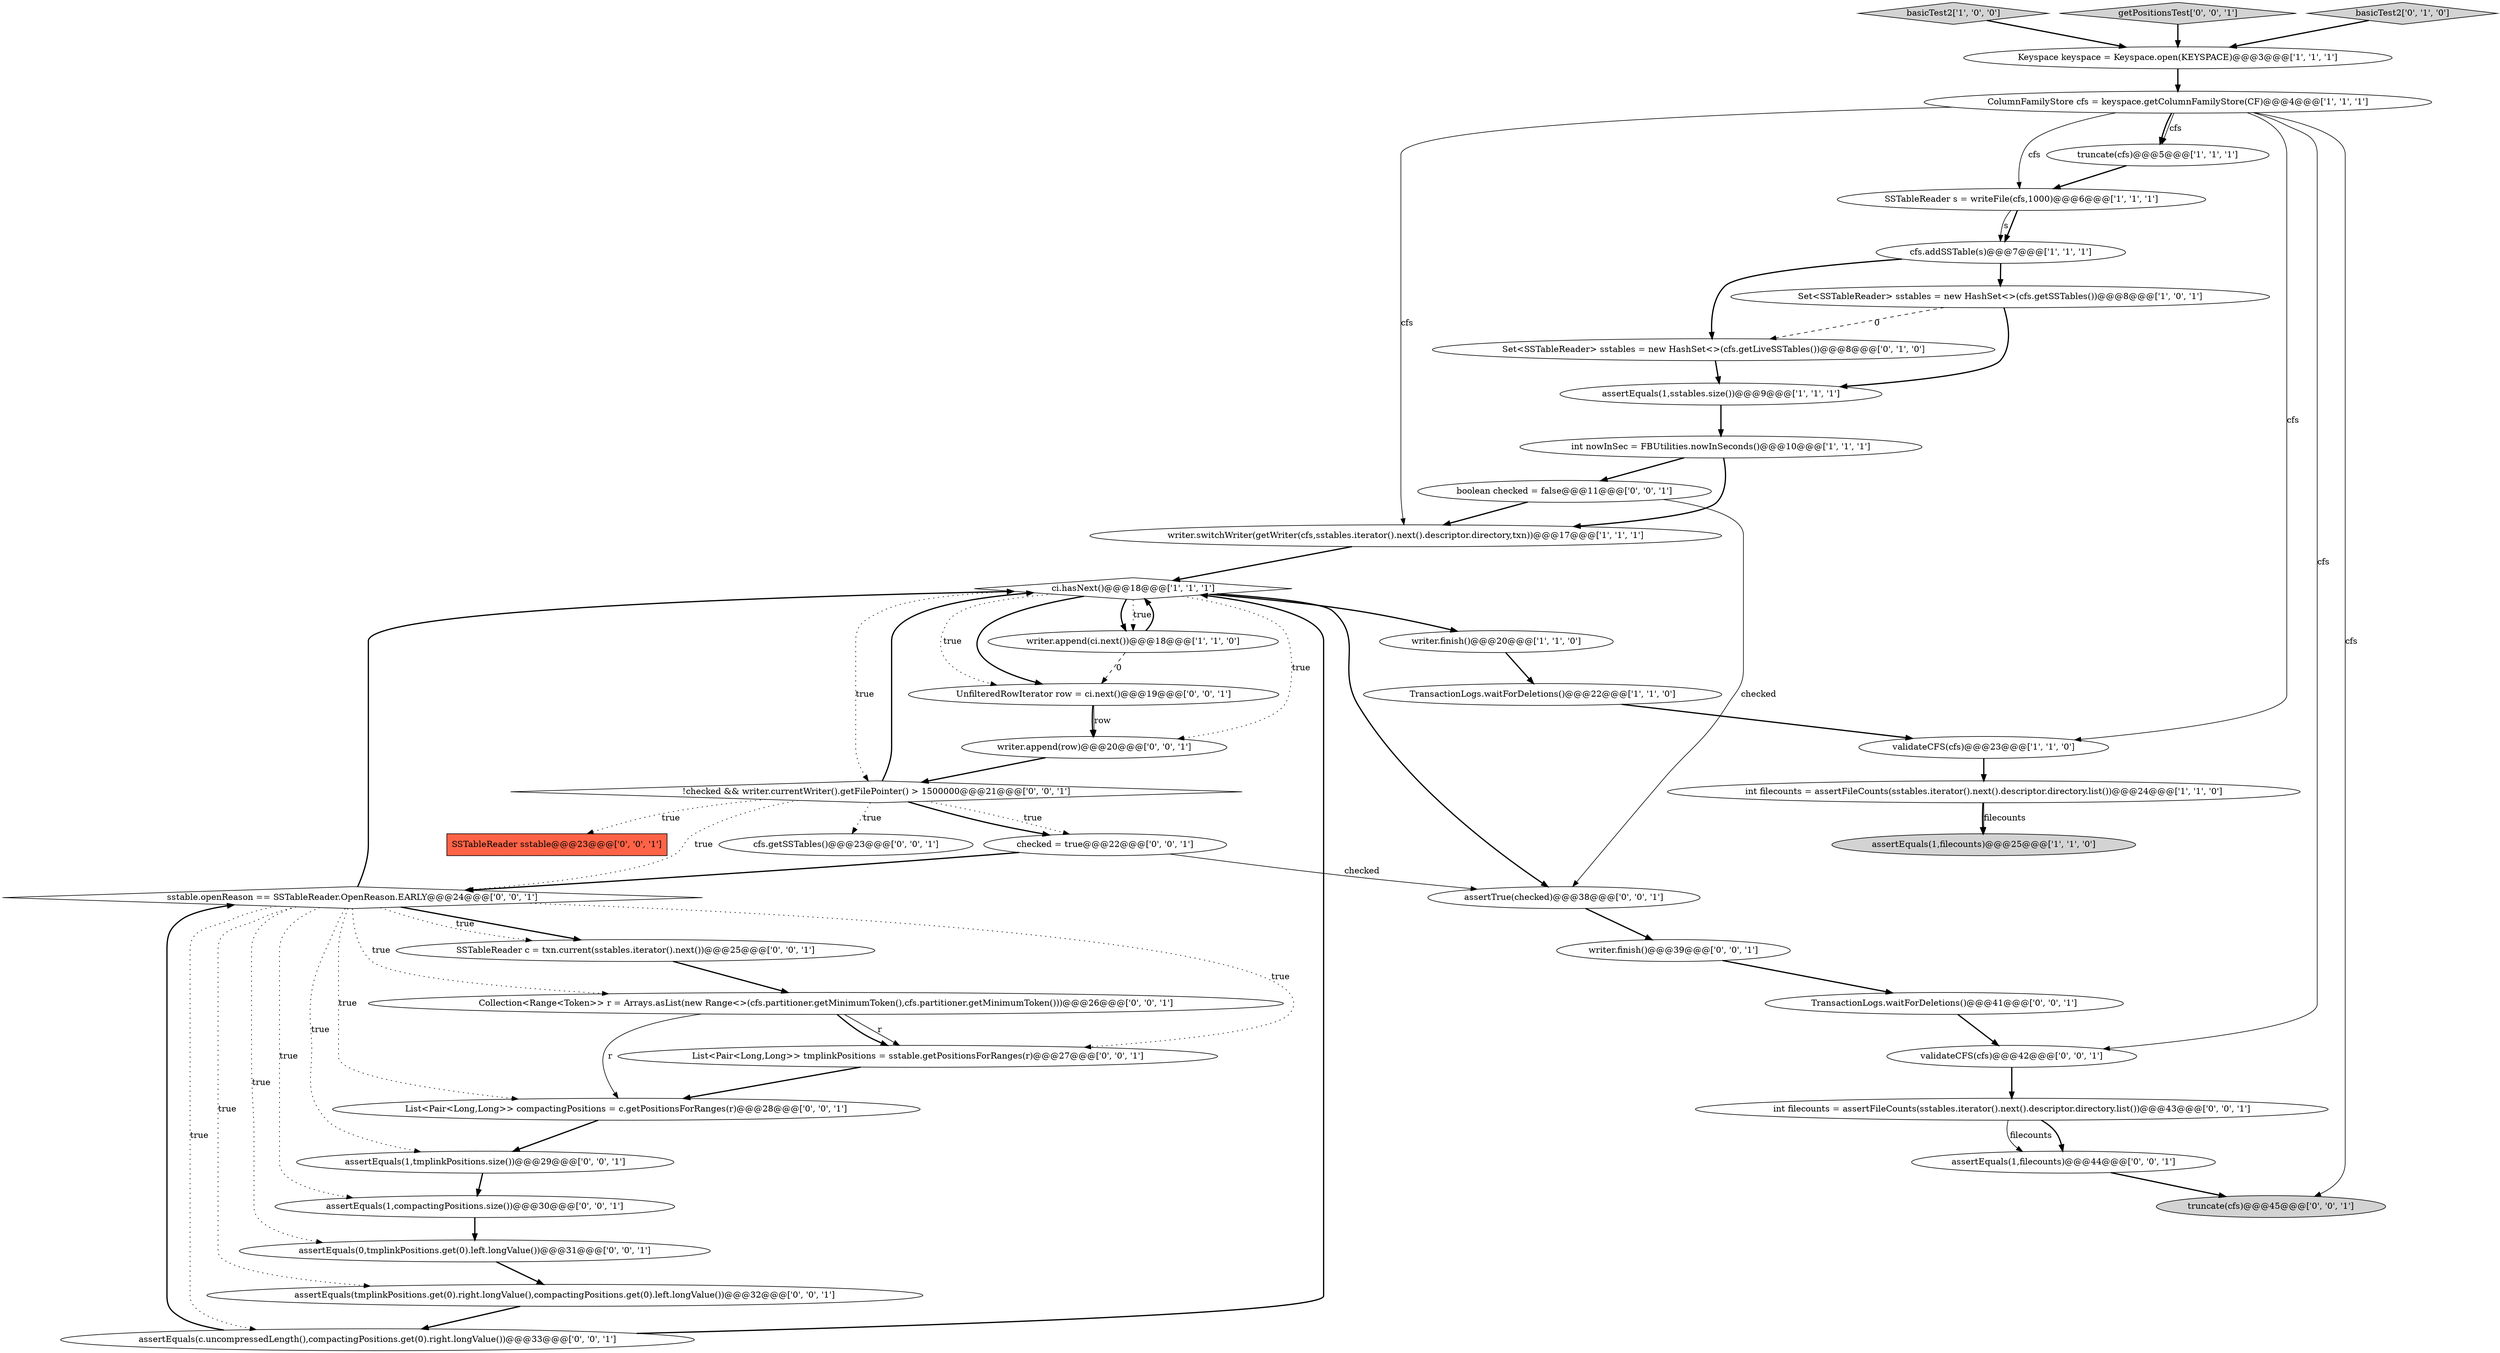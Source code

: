 digraph {
4 [style = filled, label = "basicTest2['1', '0', '0']", fillcolor = lightgray, shape = diamond image = "AAA0AAABBB1BBB"];
7 [style = filled, label = "assertEquals(1,filecounts)@@@25@@@['1', '1', '0']", fillcolor = lightgray, shape = ellipse image = "AAA0AAABBB1BBB"];
15 [style = filled, label = "cfs.addSSTable(s)@@@7@@@['1', '1', '1']", fillcolor = white, shape = ellipse image = "AAA0AAABBB1BBB"];
8 [style = filled, label = "SSTableReader s = writeFile(cfs,1000)@@@6@@@['1', '1', '1']", fillcolor = white, shape = ellipse image = "AAA0AAABBB1BBB"];
6 [style = filled, label = "ColumnFamilyStore cfs = keyspace.getColumnFamilyStore(CF)@@@4@@@['1', '1', '1']", fillcolor = white, shape = ellipse image = "AAA0AAABBB1BBB"];
29 [style = filled, label = "assertEquals(1,compactingPositions.size())@@@30@@@['0', '0', '1']", fillcolor = white, shape = ellipse image = "AAA0AAABBB3BBB"];
30 [style = filled, label = "sstable.openReason == SSTableReader.OpenReason.EARLY@@@24@@@['0', '0', '1']", fillcolor = white, shape = diamond image = "AAA0AAABBB3BBB"];
36 [style = filled, label = "SSTableReader sstable@@@23@@@['0', '0', '1']", fillcolor = tomato, shape = box image = "AAA0AAABBB3BBB"];
33 [style = filled, label = "truncate(cfs)@@@45@@@['0', '0', '1']", fillcolor = lightgray, shape = ellipse image = "AAA0AAABBB3BBB"];
18 [style = filled, label = "Set<SSTableReader> sstables = new HashSet<>(cfs.getLiveSSTables())@@@8@@@['0', '1', '0']", fillcolor = white, shape = ellipse image = "AAA1AAABBB2BBB"];
16 [style = filled, label = "TransactionLogs.waitForDeletions()@@@22@@@['1', '1', '0']", fillcolor = white, shape = ellipse image = "AAA0AAABBB1BBB"];
5 [style = filled, label = "writer.switchWriter(getWriter(cfs,sstables.iterator().next().descriptor.directory,txn))@@@17@@@['1', '1', '1']", fillcolor = white, shape = ellipse image = "AAA0AAABBB1BBB"];
1 [style = filled, label = "truncate(cfs)@@@5@@@['1', '1', '1']", fillcolor = white, shape = ellipse image = "AAA0AAABBB1BBB"];
37 [style = filled, label = "assertEquals(1,filecounts)@@@44@@@['0', '0', '1']", fillcolor = white, shape = ellipse image = "AAA0AAABBB3BBB"];
9 [style = filled, label = "Keyspace keyspace = Keyspace.open(KEYSPACE)@@@3@@@['1', '1', '1']", fillcolor = white, shape = ellipse image = "AAA0AAABBB1BBB"];
39 [style = filled, label = "validateCFS(cfs)@@@42@@@['0', '0', '1']", fillcolor = white, shape = ellipse image = "AAA0AAABBB3BBB"];
21 [style = filled, label = "Collection<Range<Token>> r = Arrays.asList(new Range<>(cfs.partitioner.getMinimumToken(),cfs.partitioner.getMinimumToken()))@@@26@@@['0', '0', '1']", fillcolor = white, shape = ellipse image = "AAA0AAABBB3BBB"];
22 [style = filled, label = "cfs.getSSTables()@@@23@@@['0', '0', '1']", fillcolor = white, shape = ellipse image = "AAA0AAABBB3BBB"];
13 [style = filled, label = "writer.append(ci.next())@@@18@@@['1', '1', '0']", fillcolor = white, shape = ellipse image = "AAA0AAABBB1BBB"];
19 [style = filled, label = "assertTrue(checked)@@@38@@@['0', '0', '1']", fillcolor = white, shape = ellipse image = "AAA0AAABBB3BBB"];
40 [style = filled, label = "UnfilteredRowIterator row = ci.next()@@@19@@@['0', '0', '1']", fillcolor = white, shape = ellipse image = "AAA0AAABBB3BBB"];
24 [style = filled, label = "boolean checked = false@@@11@@@['0', '0', '1']", fillcolor = white, shape = ellipse image = "AAA0AAABBB3BBB"];
26 [style = filled, label = "assertEquals(tmplinkPositions.get(0).right.longValue(),compactingPositions.get(0).left.longValue())@@@32@@@['0', '0', '1']", fillcolor = white, shape = ellipse image = "AAA0AAABBB3BBB"];
32 [style = filled, label = "writer.finish()@@@39@@@['0', '0', '1']", fillcolor = white, shape = ellipse image = "AAA0AAABBB3BBB"];
27 [style = filled, label = "TransactionLogs.waitForDeletions()@@@41@@@['0', '0', '1']", fillcolor = white, shape = ellipse image = "AAA0AAABBB3BBB"];
25 [style = filled, label = "SSTableReader c = txn.current(sstables.iterator().next())@@@25@@@['0', '0', '1']", fillcolor = white, shape = ellipse image = "AAA0AAABBB3BBB"];
3 [style = filled, label = "Set<SSTableReader> sstables = new HashSet<>(cfs.getSSTables())@@@8@@@['1', '0', '1']", fillcolor = white, shape = ellipse image = "AAA0AAABBB1BBB"];
38 [style = filled, label = "List<Pair<Long,Long>> compactingPositions = c.getPositionsForRanges(r)@@@28@@@['0', '0', '1']", fillcolor = white, shape = ellipse image = "AAA0AAABBB3BBB"];
43 [style = filled, label = "writer.append(row)@@@20@@@['0', '0', '1']", fillcolor = white, shape = ellipse image = "AAA0AAABBB3BBB"];
23 [style = filled, label = "assertEquals(0,tmplinkPositions.get(0).left.longValue())@@@31@@@['0', '0', '1']", fillcolor = white, shape = ellipse image = "AAA0AAABBB3BBB"];
20 [style = filled, label = "!checked && writer.currentWriter().getFilePointer() > 1500000@@@21@@@['0', '0', '1']", fillcolor = white, shape = diamond image = "AAA0AAABBB3BBB"];
35 [style = filled, label = "assertEquals(c.uncompressedLength(),compactingPositions.get(0).right.longValue())@@@33@@@['0', '0', '1']", fillcolor = white, shape = ellipse image = "AAA0AAABBB3BBB"];
31 [style = filled, label = "List<Pair<Long,Long>> tmplinkPositions = sstable.getPositionsForRanges(r)@@@27@@@['0', '0', '1']", fillcolor = white, shape = ellipse image = "AAA0AAABBB3BBB"];
34 [style = filled, label = "getPositionsTest['0', '0', '1']", fillcolor = lightgray, shape = diamond image = "AAA0AAABBB3BBB"];
14 [style = filled, label = "ci.hasNext()@@@18@@@['1', '1', '1']", fillcolor = white, shape = diamond image = "AAA0AAABBB1BBB"];
17 [style = filled, label = "basicTest2['0', '1', '0']", fillcolor = lightgray, shape = diamond image = "AAA0AAABBB2BBB"];
12 [style = filled, label = "writer.finish()@@@20@@@['1', '1', '0']", fillcolor = white, shape = ellipse image = "AAA0AAABBB1BBB"];
28 [style = filled, label = "int filecounts = assertFileCounts(sstables.iterator().next().descriptor.directory.list())@@@43@@@['0', '0', '1']", fillcolor = white, shape = ellipse image = "AAA0AAABBB3BBB"];
10 [style = filled, label = "int nowInSec = FBUtilities.nowInSeconds()@@@10@@@['1', '1', '1']", fillcolor = white, shape = ellipse image = "AAA0AAABBB1BBB"];
0 [style = filled, label = "int filecounts = assertFileCounts(sstables.iterator().next().descriptor.directory.list())@@@24@@@['1', '1', '0']", fillcolor = white, shape = ellipse image = "AAA0AAABBB1BBB"];
11 [style = filled, label = "assertEquals(1,sstables.size())@@@9@@@['1', '1', '1']", fillcolor = white, shape = ellipse image = "AAA0AAABBB1BBB"];
2 [style = filled, label = "validateCFS(cfs)@@@23@@@['1', '1', '0']", fillcolor = white, shape = ellipse image = "AAA0AAABBB1BBB"];
42 [style = filled, label = "assertEquals(1,tmplinkPositions.size())@@@29@@@['0', '0', '1']", fillcolor = white, shape = ellipse image = "AAA0AAABBB3BBB"];
41 [style = filled, label = "checked = true@@@22@@@['0', '0', '1']", fillcolor = white, shape = ellipse image = "AAA0AAABBB3BBB"];
14->43 [style = dotted, label="true"];
5->14 [style = bold, label=""];
3->11 [style = bold, label=""];
27->39 [style = bold, label=""];
10->24 [style = bold, label=""];
6->2 [style = solid, label="cfs"];
39->28 [style = bold, label=""];
35->30 [style = bold, label=""];
41->30 [style = bold, label=""];
40->43 [style = solid, label="row"];
15->18 [style = bold, label=""];
0->7 [style = bold, label=""];
40->43 [style = bold, label=""];
26->35 [style = bold, label=""];
1->8 [style = bold, label=""];
30->38 [style = dotted, label="true"];
14->13 [style = bold, label=""];
6->33 [style = solid, label="cfs"];
19->32 [style = bold, label=""];
32->27 [style = bold, label=""];
14->12 [style = bold, label=""];
37->33 [style = bold, label=""];
24->19 [style = solid, label="checked"];
6->1 [style = solid, label="cfs"];
14->19 [style = bold, label=""];
20->36 [style = dotted, label="true"];
30->21 [style = dotted, label="true"];
30->25 [style = bold, label=""];
30->29 [style = dotted, label="true"];
34->9 [style = bold, label=""];
8->15 [style = solid, label="s"];
30->35 [style = dotted, label="true"];
23->26 [style = bold, label=""];
29->23 [style = bold, label=""];
12->16 [style = bold, label=""];
9->6 [style = bold, label=""];
16->2 [style = bold, label=""];
25->21 [style = bold, label=""];
6->5 [style = solid, label="cfs"];
14->40 [style = dotted, label="true"];
21->38 [style = solid, label="r"];
11->10 [style = bold, label=""];
14->13 [style = dotted, label="true"];
21->31 [style = solid, label="r"];
30->31 [style = dotted, label="true"];
30->23 [style = dotted, label="true"];
4->9 [style = bold, label=""];
28->37 [style = bold, label=""];
17->9 [style = bold, label=""];
20->22 [style = dotted, label="true"];
30->25 [style = dotted, label="true"];
38->42 [style = bold, label=""];
20->30 [style = dotted, label="true"];
30->26 [style = dotted, label="true"];
6->39 [style = solid, label="cfs"];
15->3 [style = bold, label=""];
0->7 [style = solid, label="filecounts"];
14->20 [style = dotted, label="true"];
3->18 [style = dashed, label="0"];
2->0 [style = bold, label=""];
43->20 [style = bold, label=""];
6->8 [style = solid, label="cfs"];
14->40 [style = bold, label=""];
20->41 [style = dotted, label="true"];
13->14 [style = bold, label=""];
24->5 [style = bold, label=""];
20->14 [style = bold, label=""];
30->14 [style = bold, label=""];
13->40 [style = dashed, label="0"];
6->1 [style = bold, label=""];
21->31 [style = bold, label=""];
41->19 [style = solid, label="checked"];
10->5 [style = bold, label=""];
18->11 [style = bold, label=""];
8->15 [style = bold, label=""];
31->38 [style = bold, label=""];
42->29 [style = bold, label=""];
35->14 [style = bold, label=""];
28->37 [style = solid, label="filecounts"];
30->42 [style = dotted, label="true"];
20->41 [style = bold, label=""];
}
